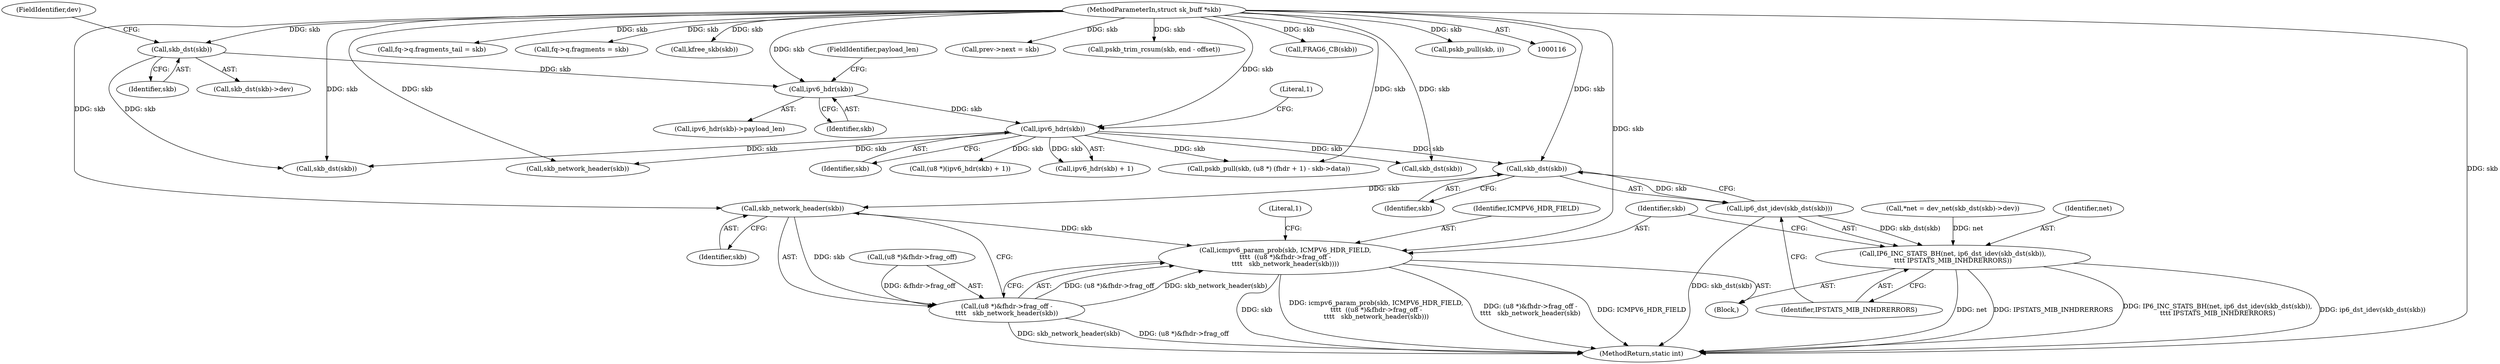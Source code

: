 digraph "0_linux_70789d7052239992824628db8133de08dc78e593_0@pointer" {
"1000184" [label="(Call,skb_dst(skb))"];
"1000171" [label="(Call,ipv6_hdr(skb))"];
"1000159" [label="(Call,ipv6_hdr(skb))"];
"1000132" [label="(Call,skb_dst(skb))"];
"1000118" [label="(MethodParameterIn,struct sk_buff *skb)"];
"1000183" [label="(Call,ip6_dst_idev(skb_dst(skb)))"];
"1000181" [label="(Call,IP6_INC_STATS_BH(net, ip6_dst_idev(skb_dst(skb)),\n\t\t\t\t IPSTATS_MIB_INHDRERRORS))"];
"1000197" [label="(Call,skb_network_header(skb))"];
"1000187" [label="(Call,icmpv6_param_prob(skb, ICMPV6_HDR_FIELD,\n\t\t\t\t  ((u8 *)&fhdr->frag_off -\n\t\t\t\t   skb_network_header(skb))))"];
"1000190" [label="(Call,(u8 *)&fhdr->frag_off -\n\t\t\t\t   skb_network_header(skb))"];
"1000560" [label="(Call,fq->q.fragments_tail = skb)"];
"1000173" [label="(Literal,1)"];
"1000133" [label="(Identifier,skb)"];
"1000161" [label="(FieldIdentifier,payload_len)"];
"1000190" [label="(Call,(u8 *)&fhdr->frag_off -\n\t\t\t\t   skb_network_header(skb))"];
"1000575" [label="(Call,fq->q.fragments = skb)"];
"1000128" [label="(Call,*net = dev_net(skb_dst(skb)->dev))"];
"1000168" [label="(Call,(u8 *)(ipv6_hdr(skb) + 1))"];
"1000134" [label="(FieldIdentifier,dev)"];
"1000118" [label="(MethodParameterIn,struct sk_buff *skb)"];
"1000184" [label="(Call,skb_dst(skb))"];
"1000186" [label="(Identifier,IPSTATS_MIB_INHDRERRORS)"];
"1000711" [label="(Call,kfree_skb(skb))"];
"1000708" [label="(Call,skb_dst(skb))"];
"1000212" [label="(Call,skb_network_header(skb))"];
"1000569" [label="(Call,prev->next = skb)"];
"1000182" [label="(Identifier,net)"];
"1000159" [label="(Call,ipv6_hdr(skb))"];
"1000198" [label="(Identifier,skb)"];
"1000191" [label="(Call,(u8 *)&fhdr->frag_off)"];
"1000187" [label="(Call,icmpv6_param_prob(skb, ICMPV6_HDR_FIELD,\n\t\t\t\t  ((u8 *)&fhdr->frag_off -\n\t\t\t\t   skb_network_header(skb))))"];
"1000171" [label="(Call,ipv6_hdr(skb))"];
"1000183" [label="(Call,ip6_dst_idev(skb_dst(skb)))"];
"1000197" [label="(Call,skb_network_header(skb))"];
"1000341" [label="(Call,pskb_trim_rcsum(skb, end - offset))"];
"1000201" [label="(Literal,1)"];
"1000328" [label="(Call,pskb_pull(skb, (u8 *) (fhdr + 1) - skb->data))"];
"1000189" [label="(Identifier,ICMPV6_HDR_FIELD)"];
"1000548" [label="(Call,FRAG6_CB(skb))"];
"1000170" [label="(Call,ipv6_hdr(skb) + 1)"];
"1000290" [label="(Call,skb_dst(skb))"];
"1000716" [label="(MethodReturn,static int)"];
"1000432" [label="(Call,pskb_pull(skb, i))"];
"1000158" [label="(Call,ipv6_hdr(skb)->payload_len)"];
"1000180" [label="(Block,)"];
"1000132" [label="(Call,skb_dst(skb))"];
"1000188" [label="(Identifier,skb)"];
"1000172" [label="(Identifier,skb)"];
"1000160" [label="(Identifier,skb)"];
"1000181" [label="(Call,IP6_INC_STATS_BH(net, ip6_dst_idev(skb_dst(skb)),\n\t\t\t\t IPSTATS_MIB_INHDRERRORS))"];
"1000131" [label="(Call,skb_dst(skb)->dev)"];
"1000185" [label="(Identifier,skb)"];
"1000184" -> "1000183"  [label="AST: "];
"1000184" -> "1000185"  [label="CFG: "];
"1000185" -> "1000184"  [label="AST: "];
"1000183" -> "1000184"  [label="CFG: "];
"1000184" -> "1000183"  [label="DDG: skb"];
"1000171" -> "1000184"  [label="DDG: skb"];
"1000118" -> "1000184"  [label="DDG: skb"];
"1000184" -> "1000197"  [label="DDG: skb"];
"1000171" -> "1000170"  [label="AST: "];
"1000171" -> "1000172"  [label="CFG: "];
"1000172" -> "1000171"  [label="AST: "];
"1000173" -> "1000171"  [label="CFG: "];
"1000171" -> "1000168"  [label="DDG: skb"];
"1000171" -> "1000170"  [label="DDG: skb"];
"1000159" -> "1000171"  [label="DDG: skb"];
"1000118" -> "1000171"  [label="DDG: skb"];
"1000171" -> "1000212"  [label="DDG: skb"];
"1000171" -> "1000290"  [label="DDG: skb"];
"1000171" -> "1000328"  [label="DDG: skb"];
"1000171" -> "1000708"  [label="DDG: skb"];
"1000159" -> "1000158"  [label="AST: "];
"1000159" -> "1000160"  [label="CFG: "];
"1000160" -> "1000159"  [label="AST: "];
"1000161" -> "1000159"  [label="CFG: "];
"1000132" -> "1000159"  [label="DDG: skb"];
"1000118" -> "1000159"  [label="DDG: skb"];
"1000132" -> "1000131"  [label="AST: "];
"1000132" -> "1000133"  [label="CFG: "];
"1000133" -> "1000132"  [label="AST: "];
"1000134" -> "1000132"  [label="CFG: "];
"1000118" -> "1000132"  [label="DDG: skb"];
"1000132" -> "1000708"  [label="DDG: skb"];
"1000118" -> "1000116"  [label="AST: "];
"1000118" -> "1000716"  [label="DDG: skb"];
"1000118" -> "1000187"  [label="DDG: skb"];
"1000118" -> "1000197"  [label="DDG: skb"];
"1000118" -> "1000212"  [label="DDG: skb"];
"1000118" -> "1000290"  [label="DDG: skb"];
"1000118" -> "1000328"  [label="DDG: skb"];
"1000118" -> "1000341"  [label="DDG: skb"];
"1000118" -> "1000432"  [label="DDG: skb"];
"1000118" -> "1000548"  [label="DDG: skb"];
"1000118" -> "1000560"  [label="DDG: skb"];
"1000118" -> "1000569"  [label="DDG: skb"];
"1000118" -> "1000575"  [label="DDG: skb"];
"1000118" -> "1000708"  [label="DDG: skb"];
"1000118" -> "1000711"  [label="DDG: skb"];
"1000183" -> "1000181"  [label="AST: "];
"1000186" -> "1000183"  [label="CFG: "];
"1000183" -> "1000716"  [label="DDG: skb_dst(skb)"];
"1000183" -> "1000181"  [label="DDG: skb_dst(skb)"];
"1000181" -> "1000180"  [label="AST: "];
"1000181" -> "1000186"  [label="CFG: "];
"1000182" -> "1000181"  [label="AST: "];
"1000186" -> "1000181"  [label="AST: "];
"1000188" -> "1000181"  [label="CFG: "];
"1000181" -> "1000716"  [label="DDG: net"];
"1000181" -> "1000716"  [label="DDG: IPSTATS_MIB_INHDRERRORS"];
"1000181" -> "1000716"  [label="DDG: IP6_INC_STATS_BH(net, ip6_dst_idev(skb_dst(skb)),\n\t\t\t\t IPSTATS_MIB_INHDRERRORS)"];
"1000181" -> "1000716"  [label="DDG: ip6_dst_idev(skb_dst(skb))"];
"1000128" -> "1000181"  [label="DDG: net"];
"1000197" -> "1000190"  [label="AST: "];
"1000197" -> "1000198"  [label="CFG: "];
"1000198" -> "1000197"  [label="AST: "];
"1000190" -> "1000197"  [label="CFG: "];
"1000197" -> "1000187"  [label="DDG: skb"];
"1000197" -> "1000190"  [label="DDG: skb"];
"1000187" -> "1000180"  [label="AST: "];
"1000187" -> "1000190"  [label="CFG: "];
"1000188" -> "1000187"  [label="AST: "];
"1000189" -> "1000187"  [label="AST: "];
"1000190" -> "1000187"  [label="AST: "];
"1000201" -> "1000187"  [label="CFG: "];
"1000187" -> "1000716"  [label="DDG: skb"];
"1000187" -> "1000716"  [label="DDG: icmpv6_param_prob(skb, ICMPV6_HDR_FIELD,\n\t\t\t\t  ((u8 *)&fhdr->frag_off -\n\t\t\t\t   skb_network_header(skb)))"];
"1000187" -> "1000716"  [label="DDG: (u8 *)&fhdr->frag_off -\n\t\t\t\t   skb_network_header(skb)"];
"1000187" -> "1000716"  [label="DDG: ICMPV6_HDR_FIELD"];
"1000190" -> "1000187"  [label="DDG: (u8 *)&fhdr->frag_off"];
"1000190" -> "1000187"  [label="DDG: skb_network_header(skb)"];
"1000191" -> "1000190"  [label="AST: "];
"1000190" -> "1000716"  [label="DDG: (u8 *)&fhdr->frag_off"];
"1000190" -> "1000716"  [label="DDG: skb_network_header(skb)"];
"1000191" -> "1000190"  [label="DDG: &fhdr->frag_off"];
}
